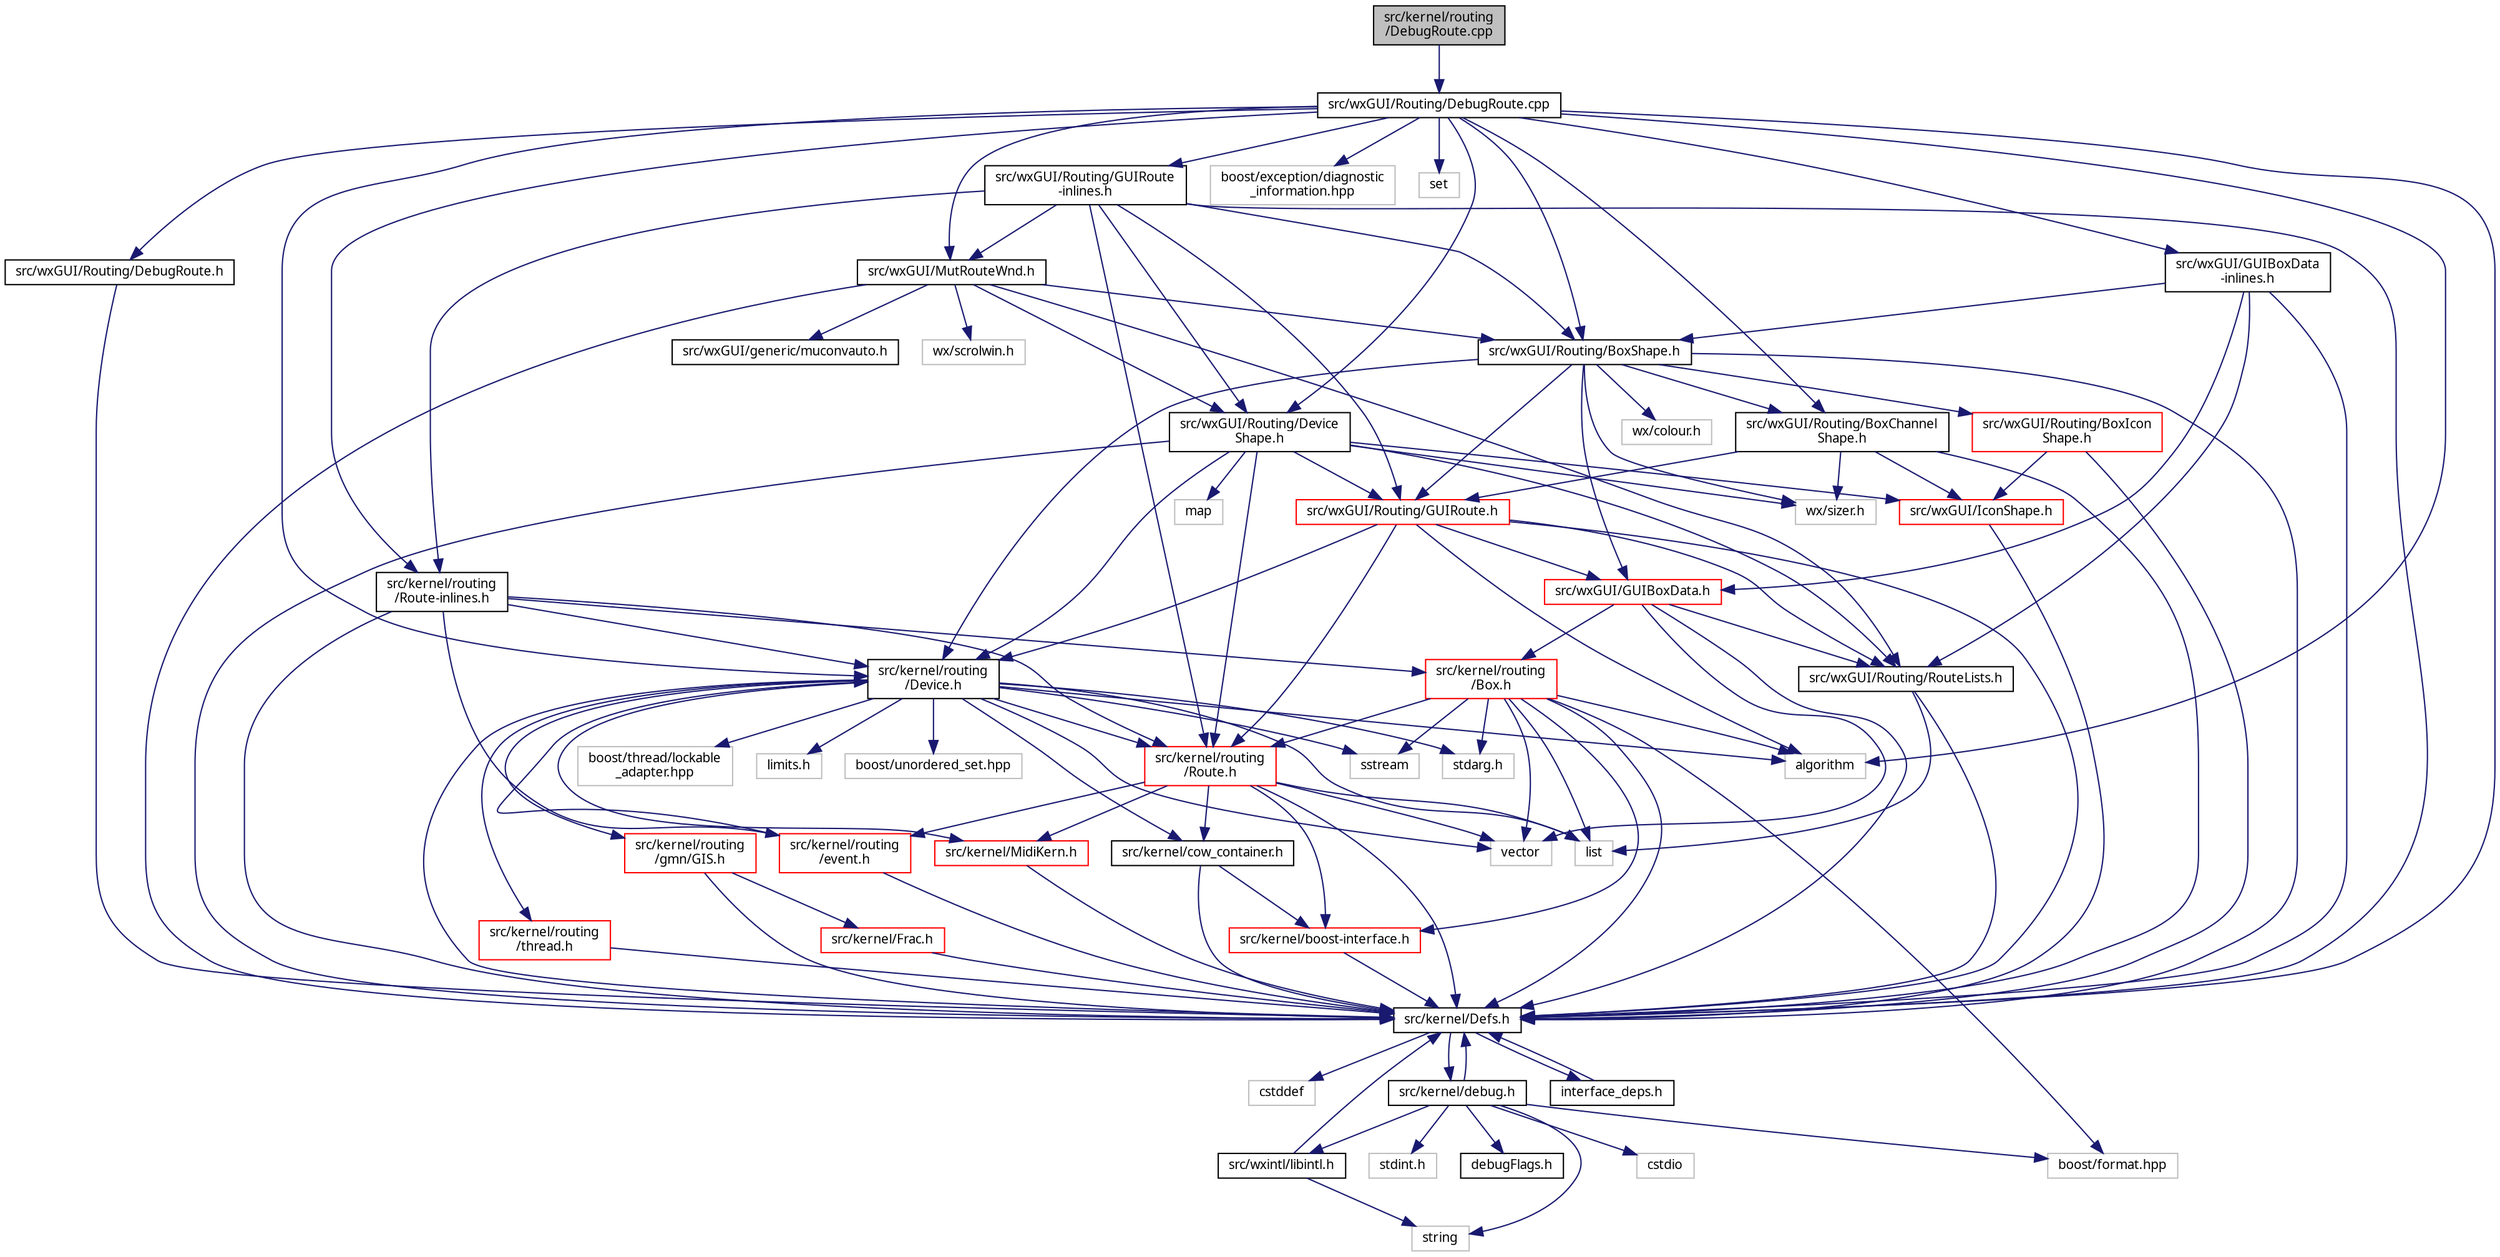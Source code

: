 digraph "src/kernel/routing/DebugRoute.cpp"
{
  edge [fontname="Sans",fontsize="10",labelfontname="Sans",labelfontsize="10"];
  node [fontname="Sans",fontsize="10",shape=record];
  Node0 [label="src/kernel/routing\l/DebugRoute.cpp",height=0.2,width=0.4,color="black", fillcolor="grey75", style="filled", fontcolor="black"];
  Node0 -> Node1 [color="midnightblue",fontsize="10",style="solid",fontname="Sans"];
  Node1 [label="src/wxGUI/Routing/DebugRoute.cpp",height=0.2,width=0.4,color="black", fillcolor="white", style="filled",URL="$dc/de8/wxGUI_2Routing_2DebugRoute_8cpp.html",tooltip="Debug functions for routing system. "];
  Node1 -> Node2 [color="midnightblue",fontsize="10",style="solid",fontname="Sans"];
  Node2 [label="src/kernel/Defs.h",height=0.2,width=0.4,color="black", fillcolor="white", style="filled",URL="$d1/d73/Defs_8h.html",tooltip="Common definitions. "];
  Node2 -> Node3 [color="midnightblue",fontsize="10",style="solid",fontname="Sans"];
  Node3 [label="interface_deps.h",height=0.2,width=0.4,color="black", fillcolor="white", style="filled",URL="$de/ddd/interface__deps_8h.html"];
  Node3 -> Node2 [color="midnightblue",fontsize="10",style="solid",fontname="Sans"];
  Node2 -> Node4 [color="midnightblue",fontsize="10",style="solid",fontname="Sans"];
  Node4 [label="cstddef",height=0.2,width=0.4,color="grey75", fillcolor="white", style="filled"];
  Node2 -> Node5 [color="midnightblue",fontsize="10",style="solid",fontname="Sans"];
  Node5 [label="src/kernel/debug.h",height=0.2,width=0.4,color="black", fillcolor="white", style="filled",URL="$db/d16/debug_8h.html"];
  Node5 -> Node2 [color="midnightblue",fontsize="10",style="solid",fontname="Sans"];
  Node5 -> Node6 [color="midnightblue",fontsize="10",style="solid",fontname="Sans"];
  Node6 [label="src/wxintl/libintl.h",height=0.2,width=0.4,color="black", fillcolor="white", style="filled",URL="$d4/d64/libintl_8h.html"];
  Node6 -> Node2 [color="midnightblue",fontsize="10",style="solid",fontname="Sans"];
  Node6 -> Node7 [color="midnightblue",fontsize="10",style="solid",fontname="Sans"];
  Node7 [label="string",height=0.2,width=0.4,color="grey75", fillcolor="white", style="filled"];
  Node5 -> Node7 [color="midnightblue",fontsize="10",style="solid",fontname="Sans"];
  Node5 -> Node8 [color="midnightblue",fontsize="10",style="solid",fontname="Sans"];
  Node8 [label="cstdio",height=0.2,width=0.4,color="grey75", fillcolor="white", style="filled"];
  Node5 -> Node9 [color="midnightblue",fontsize="10",style="solid",fontname="Sans"];
  Node9 [label="boost/format.hpp",height=0.2,width=0.4,color="grey75", fillcolor="white", style="filled"];
  Node5 -> Node10 [color="midnightblue",fontsize="10",style="solid",fontname="Sans"];
  Node10 [label="stdint.h",height=0.2,width=0.4,color="grey75", fillcolor="white", style="filled"];
  Node5 -> Node11 [color="midnightblue",fontsize="10",style="solid",fontname="Sans"];
  Node11 [label="debugFlags.h",height=0.2,width=0.4,color="black", fillcolor="white", style="filled",URL="$d4/dab/debugFlags_8h.html",tooltip="Debug flags for mutabor debug mode. "];
  Node1 -> Node12 [color="midnightblue",fontsize="10",style="solid",fontname="Sans"];
  Node12 [label="src/wxGUI/Routing/DebugRoute.h",height=0.2,width=0.4,color="black", fillcolor="white", style="filled",URL="$d5/d31/DebugRoute_8h.html"];
  Node12 -> Node2 [color="midnightblue",fontsize="10",style="solid",fontname="Sans"];
  Node1 -> Node13 [color="midnightblue",fontsize="10",style="solid",fontname="Sans"];
  Node13 [label="src/kernel/routing\l/Device.h",height=0.2,width=0.4,color="black", fillcolor="white", style="filled",URL="$de/d05/Device_8h.html",tooltip="Routing. "];
  Node13 -> Node2 [color="midnightblue",fontsize="10",style="solid",fontname="Sans"];
  Node13 -> Node14 [color="midnightblue",fontsize="10",style="solid",fontname="Sans"];
  Node14 [label="src/kernel/cow_container.h",height=0.2,width=0.4,color="black", fillcolor="white", style="filled",URL="$da/d28/cow__container_8h.html",tooltip="Copy on write container. "];
  Node14 -> Node2 [color="midnightblue",fontsize="10",style="solid",fontname="Sans"];
  Node14 -> Node15 [color="midnightblue",fontsize="10",style="solid",fontname="Sans"];
  Node15 [label="src/kernel/boost-interface.h",height=0.2,width=0.4,color="red", fillcolor="white", style="filled",URL="$d1/da4/boost-interface_8h.html",tooltip="Interface to the boost library. "];
  Node15 -> Node2 [color="midnightblue",fontsize="10",style="solid",fontname="Sans"];
  Node13 -> Node18 [color="midnightblue",fontsize="10",style="solid",fontname="Sans"];
  Node18 [label="src/kernel/routing\l/gmn/GIS.h",height=0.2,width=0.4,color="red", fillcolor="white", style="filled",URL="$dd/d4d/GIS_8h.html"];
  Node18 -> Node2 [color="midnightblue",fontsize="10",style="solid",fontname="Sans"];
  Node18 -> Node19 [color="midnightblue",fontsize="10",style="solid",fontname="Sans"];
  Node19 [label="src/kernel/Frac.h",height=0.2,width=0.4,color="red", fillcolor="white", style="filled",URL="$df/d4f/Frac_8h.html",tooltip="Fraction class for Mutabor. "];
  Node19 -> Node2 [color="midnightblue",fontsize="10",style="solid",fontname="Sans"];
  Node13 -> Node23 [color="midnightblue",fontsize="10",style="solid",fontname="Sans"];
  Node23 [label="src/kernel/routing\l/Route.h",height=0.2,width=0.4,color="red", fillcolor="white", style="filled",URL="$d1/d65/Route_8h.html",tooltip="Routing. "];
  Node23 -> Node2 [color="midnightblue",fontsize="10",style="solid",fontname="Sans"];
  Node23 -> Node14 [color="midnightblue",fontsize="10",style="solid",fontname="Sans"];
  Node23 -> Node24 [color="midnightblue",fontsize="10",style="solid",fontname="Sans"];
  Node24 [label="src/kernel/MidiKern.h",height=0.2,width=0.4,color="red", fillcolor="white", style="filled",URL="$da/dfd/MidiKern_8h.html"];
  Node24 -> Node2 [color="midnightblue",fontsize="10",style="solid",fontname="Sans"];
  Node23 -> Node15 [color="midnightblue",fontsize="10",style="solid",fontname="Sans"];
  Node23 -> Node27 [color="midnightblue",fontsize="10",style="solid",fontname="Sans"];
  Node27 [label="list",height=0.2,width=0.4,color="grey75", fillcolor="white", style="filled"];
  Node23 -> Node28 [color="midnightblue",fontsize="10",style="solid",fontname="Sans"];
  Node28 [label="vector",height=0.2,width=0.4,color="grey75", fillcolor="white", style="filled"];
  Node23 -> Node31 [color="midnightblue",fontsize="10",style="solid",fontname="Sans"];
  Node31 [label="src/kernel/routing\l/event.h",height=0.2,width=0.4,color="red", fillcolor="white", style="filled",URL="$dd/d20/event_8h.html"];
  Node31 -> Node2 [color="midnightblue",fontsize="10",style="solid",fontname="Sans"];
  Node31 -> Node13 [color="midnightblue",fontsize="10",style="solid",fontname="Sans"];
  Node13 -> Node34 [color="midnightblue",fontsize="10",style="solid",fontname="Sans"];
  Node34 [label="src/kernel/routing\l/thread.h",height=0.2,width=0.4,color="red", fillcolor="white", style="filled",URL="$db/dd5/thread_8h.html"];
  Node34 -> Node2 [color="midnightblue",fontsize="10",style="solid",fontname="Sans"];
  Node13 -> Node37 [color="midnightblue",fontsize="10",style="solid",fontname="Sans"];
  Node37 [label="boost/thread/lockable\l_adapter.hpp",height=0.2,width=0.4,color="grey75", fillcolor="white", style="filled"];
  Node13 -> Node24 [color="midnightblue",fontsize="10",style="solid",fontname="Sans"];
  Node13 -> Node28 [color="midnightblue",fontsize="10",style="solid",fontname="Sans"];
  Node13 -> Node27 [color="midnightblue",fontsize="10",style="solid",fontname="Sans"];
  Node13 -> Node38 [color="midnightblue",fontsize="10",style="solid",fontname="Sans"];
  Node38 [label="limits.h",height=0.2,width=0.4,color="grey75", fillcolor="white", style="filled"];
  Node13 -> Node39 [color="midnightblue",fontsize="10",style="solid",fontname="Sans"];
  Node39 [label="algorithm",height=0.2,width=0.4,color="grey75", fillcolor="white", style="filled"];
  Node13 -> Node40 [color="midnightblue",fontsize="10",style="solid",fontname="Sans"];
  Node40 [label="sstream",height=0.2,width=0.4,color="grey75", fillcolor="white", style="filled"];
  Node13 -> Node41 [color="midnightblue",fontsize="10",style="solid",fontname="Sans"];
  Node41 [label="stdarg.h",height=0.2,width=0.4,color="grey75", fillcolor="white", style="filled"];
  Node13 -> Node42 [color="midnightblue",fontsize="10",style="solid",fontname="Sans"];
  Node42 [label="boost/unordered_set.hpp",height=0.2,width=0.4,color="grey75", fillcolor="white", style="filled"];
  Node1 -> Node43 [color="midnightblue",fontsize="10",style="solid",fontname="Sans"];
  Node43 [label="src/kernel/routing\l/Route-inlines.h",height=0.2,width=0.4,color="black", fillcolor="white", style="filled",URL="$d2/d2c/Route-inlines_8h.html"];
  Node43 -> Node2 [color="midnightblue",fontsize="10",style="solid",fontname="Sans"];
  Node43 -> Node23 [color="midnightblue",fontsize="10",style="solid",fontname="Sans"];
  Node43 -> Node13 [color="midnightblue",fontsize="10",style="solid",fontname="Sans"];
  Node43 -> Node44 [color="midnightblue",fontsize="10",style="solid",fontname="Sans"];
  Node44 [label="src/kernel/routing\l/Box.h",height=0.2,width=0.4,color="red", fillcolor="white", style="filled",URL="$de/d0f/Box_8h.html",tooltip="Mutabor Box for C++. "];
  Node44 -> Node2 [color="midnightblue",fontsize="10",style="solid",fontname="Sans"];
  Node44 -> Node15 [color="midnightblue",fontsize="10",style="solid",fontname="Sans"];
  Node44 -> Node23 [color="midnightblue",fontsize="10",style="solid",fontname="Sans"];
  Node44 -> Node28 [color="midnightblue",fontsize="10",style="solid",fontname="Sans"];
  Node44 -> Node27 [color="midnightblue",fontsize="10",style="solid",fontname="Sans"];
  Node44 -> Node39 [color="midnightblue",fontsize="10",style="solid",fontname="Sans"];
  Node44 -> Node40 [color="midnightblue",fontsize="10",style="solid",fontname="Sans"];
  Node44 -> Node41 [color="midnightblue",fontsize="10",style="solid",fontname="Sans"];
  Node44 -> Node9 [color="midnightblue",fontsize="10",style="solid",fontname="Sans"];
  Node43 -> Node31 [color="midnightblue",fontsize="10",style="solid",fontname="Sans"];
  Node1 -> Node52 [color="midnightblue",fontsize="10",style="solid",fontname="Sans"];
  Node52 [label="boost/exception/diagnostic\l_information.hpp",height=0.2,width=0.4,color="grey75", fillcolor="white", style="filled"];
  Node1 -> Node53 [color="midnightblue",fontsize="10",style="solid",fontname="Sans"];
  Node53 [label="set",height=0.2,width=0.4,color="grey75", fillcolor="white", style="filled"];
  Node1 -> Node39 [color="midnightblue",fontsize="10",style="solid",fontname="Sans"];
  Node1 -> Node54 [color="midnightblue",fontsize="10",style="solid",fontname="Sans"];
  Node54 [label="src/wxGUI/Routing/Device\lShape.h",height=0.2,width=0.4,color="black", fillcolor="white", style="filled",URL="$d9/d4d/DeviceShape_8h.html",tooltip="Device shape base class for route window. "];
  Node54 -> Node2 [color="midnightblue",fontsize="10",style="solid",fontname="Sans"];
  Node54 -> Node55 [color="midnightblue",fontsize="10",style="solid",fontname="Sans"];
  Node55 [label="src/wxGUI/IconShape.h",height=0.2,width=0.4,color="red", fillcolor="white", style="filled",URL="$d5/d6f/IconShape_8h.html",tooltip="Icon shape. "];
  Node55 -> Node2 [color="midnightblue",fontsize="10",style="solid",fontname="Sans"];
  Node54 -> Node23 [color="midnightblue",fontsize="10",style="solid",fontname="Sans"];
  Node54 -> Node13 [color="midnightblue",fontsize="10",style="solid",fontname="Sans"];
  Node54 -> Node77 [color="midnightblue",fontsize="10",style="solid",fontname="Sans"];
  Node77 [label="src/wxGUI/Routing/GUIRoute.h",height=0.2,width=0.4,color="red", fillcolor="white", style="filled",URL="$d6/dfa/GUIRoute_8h.html"];
  Node77 -> Node2 [color="midnightblue",fontsize="10",style="solid",fontname="Sans"];
  Node77 -> Node13 [color="midnightblue",fontsize="10",style="solid",fontname="Sans"];
  Node77 -> Node23 [color="midnightblue",fontsize="10",style="solid",fontname="Sans"];
  Node77 -> Node94 [color="midnightblue",fontsize="10",style="solid",fontname="Sans"];
  Node94 [label="src/wxGUI/GUIBoxData.h",height=0.2,width=0.4,color="red", fillcolor="white", style="filled",URL="$d5/df7/GUIBoxData_8h.html"];
  Node94 -> Node2 [color="midnightblue",fontsize="10",style="solid",fontname="Sans"];
  Node94 -> Node44 [color="midnightblue",fontsize="10",style="solid",fontname="Sans"];
  Node94 -> Node95 [color="midnightblue",fontsize="10",style="solid",fontname="Sans"];
  Node95 [label="src/wxGUI/Routing/RouteLists.h",height=0.2,width=0.4,color="black", fillcolor="white", style="filled",URL="$d4/d70/RouteLists_8h.html"];
  Node95 -> Node2 [color="midnightblue",fontsize="10",style="solid",fontname="Sans"];
  Node95 -> Node27 [color="midnightblue",fontsize="10",style="solid",fontname="Sans"];
  Node94 -> Node28 [color="midnightblue",fontsize="10",style="solid",fontname="Sans"];
  Node77 -> Node95 [color="midnightblue",fontsize="10",style="solid",fontname="Sans"];
  Node77 -> Node39 [color="midnightblue",fontsize="10",style="solid",fontname="Sans"];
  Node54 -> Node95 [color="midnightblue",fontsize="10",style="solid",fontname="Sans"];
  Node54 -> Node105 [color="midnightblue",fontsize="10",style="solid",fontname="Sans"];
  Node105 [label="map",height=0.2,width=0.4,color="grey75", fillcolor="white", style="filled"];
  Node54 -> Node106 [color="midnightblue",fontsize="10",style="solid",fontname="Sans"];
  Node106 [label="wx/sizer.h",height=0.2,width=0.4,color="grey75", fillcolor="white", style="filled"];
  Node1 -> Node107 [color="midnightblue",fontsize="10",style="solid",fontname="Sans"];
  Node107 [label="src/wxGUI/MutRouteWnd.h",height=0.2,width=0.4,color="black", fillcolor="white", style="filled",URL="$d3/dd7/MutRouteWnd_8h.html"];
  Node107 -> Node2 [color="midnightblue",fontsize="10",style="solid",fontname="Sans"];
  Node107 -> Node95 [color="midnightblue",fontsize="10",style="solid",fontname="Sans"];
  Node107 -> Node99 [color="midnightblue",fontsize="10",style="solid",fontname="Sans"];
  Node99 [label="src/wxGUI/generic/muconvauto.h",height=0.2,width=0.4,color="black", fillcolor="white", style="filled",URL="$d1/dcd/muconvauto_8h.html",tooltip="Automatic Character set detection and conversion. "];
  Node107 -> Node54 [color="midnightblue",fontsize="10",style="solid",fontname="Sans"];
  Node107 -> Node108 [color="midnightblue",fontsize="10",style="solid",fontname="Sans"];
  Node108 [label="src/wxGUI/Routing/BoxShape.h",height=0.2,width=0.4,color="black", fillcolor="white", style="filled",URL="$d9/d49/BoxShape_8h.html",tooltip="Box shape for route window. "];
  Node108 -> Node2 [color="midnightblue",fontsize="10",style="solid",fontname="Sans"];
  Node108 -> Node94 [color="midnightblue",fontsize="10",style="solid",fontname="Sans"];
  Node108 -> Node77 [color="midnightblue",fontsize="10",style="solid",fontname="Sans"];
  Node108 -> Node109 [color="midnightblue",fontsize="10",style="solid",fontname="Sans"];
  Node109 [label="src/wxGUI/Routing/BoxChannel\lShape.h",height=0.2,width=0.4,color="black", fillcolor="white", style="filled",URL="$d6/d68/BoxChannelShape_8h.html",tooltip="Box shape for route window. "];
  Node109 -> Node2 [color="midnightblue",fontsize="10",style="solid",fontname="Sans"];
  Node109 -> Node77 [color="midnightblue",fontsize="10",style="solid",fontname="Sans"];
  Node109 -> Node55 [color="midnightblue",fontsize="10",style="solid",fontname="Sans"];
  Node109 -> Node106 [color="midnightblue",fontsize="10",style="solid",fontname="Sans"];
  Node108 -> Node110 [color="midnightblue",fontsize="10",style="solid",fontname="Sans"];
  Node110 [label="src/wxGUI/Routing/BoxIcon\lShape.h",height=0.2,width=0.4,color="red", fillcolor="white", style="filled",URL="$d2/de0/BoxIconShape_8h.html",tooltip="Box icon shape for route window. "];
  Node110 -> Node2 [color="midnightblue",fontsize="10",style="solid",fontname="Sans"];
  Node110 -> Node55 [color="midnightblue",fontsize="10",style="solid",fontname="Sans"];
  Node108 -> Node13 [color="midnightblue",fontsize="10",style="solid",fontname="Sans"];
  Node108 -> Node112 [color="midnightblue",fontsize="10",style="solid",fontname="Sans"];
  Node112 [label="wx/colour.h",height=0.2,width=0.4,color="grey75", fillcolor="white", style="filled"];
  Node108 -> Node106 [color="midnightblue",fontsize="10",style="solid",fontname="Sans"];
  Node107 -> Node113 [color="midnightblue",fontsize="10",style="solid",fontname="Sans"];
  Node113 [label="wx/scrolwin.h",height=0.2,width=0.4,color="grey75", fillcolor="white", style="filled"];
  Node1 -> Node108 [color="midnightblue",fontsize="10",style="solid",fontname="Sans"];
  Node1 -> Node114 [color="midnightblue",fontsize="10",style="solid",fontname="Sans"];
  Node114 [label="src/wxGUI/Routing/GUIRoute\l-inlines.h",height=0.2,width=0.4,color="black", fillcolor="white", style="filled",URL="$d2/d73/GUIRoute-inlines_8h.html"];
  Node114 -> Node2 [color="midnightblue",fontsize="10",style="solid",fontname="Sans"];
  Node114 -> Node23 [color="midnightblue",fontsize="10",style="solid",fontname="Sans"];
  Node114 -> Node77 [color="midnightblue",fontsize="10",style="solid",fontname="Sans"];
  Node114 -> Node108 [color="midnightblue",fontsize="10",style="solid",fontname="Sans"];
  Node114 -> Node54 [color="midnightblue",fontsize="10",style="solid",fontname="Sans"];
  Node114 -> Node107 [color="midnightblue",fontsize="10",style="solid",fontname="Sans"];
  Node114 -> Node43 [color="midnightblue",fontsize="10",style="solid",fontname="Sans"];
  Node1 -> Node109 [color="midnightblue",fontsize="10",style="solid",fontname="Sans"];
  Node1 -> Node115 [color="midnightblue",fontsize="10",style="solid",fontname="Sans"];
  Node115 [label="src/wxGUI/GUIBoxData\l-inlines.h",height=0.2,width=0.4,color="black", fillcolor="white", style="filled",URL="$d5/d12/GUIBoxData-inlines_8h.html"];
  Node115 -> Node2 [color="midnightblue",fontsize="10",style="solid",fontname="Sans"];
  Node115 -> Node95 [color="midnightblue",fontsize="10",style="solid",fontname="Sans"];
  Node115 -> Node94 [color="midnightblue",fontsize="10",style="solid",fontname="Sans"];
  Node115 -> Node108 [color="midnightblue",fontsize="10",style="solid",fontname="Sans"];
}
